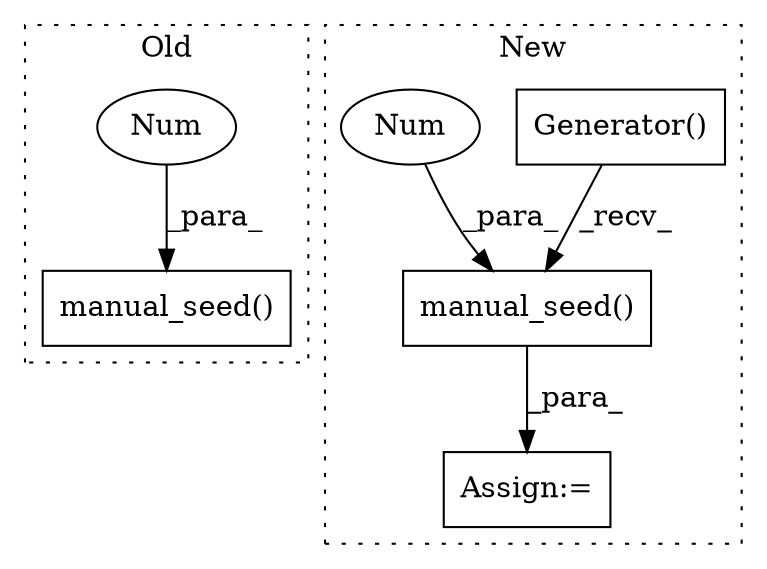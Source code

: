 digraph G {
subgraph cluster0 {
1 [label="manual_seed()" a="75" s="3127,3146" l="18,1" shape="box"];
3 [label="Num" a="76" s="3145" l="1" shape="ellipse"];
label = "Old";
style="dotted";
}
subgraph cluster1 {
2 [label="Generator()" a="75" s="3525" l="30" shape="box"];
4 [label="manual_seed()" a="75" s="3525,3569" l="43,1" shape="box"];
5 [label="Num" a="76" s="3568" l="1" shape="ellipse"];
6 [label="Assign:=" a="68" s="3522" l="3" shape="box"];
label = "New";
style="dotted";
}
2 -> 4 [label="_recv_"];
3 -> 1 [label="_para_"];
4 -> 6 [label="_para_"];
5 -> 4 [label="_para_"];
}